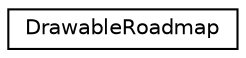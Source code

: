 digraph "Graphical Class Hierarchy"
{
 // LATEX_PDF_SIZE
  edge [fontname="Helvetica",fontsize="10",labelfontname="Helvetica",labelfontsize="10"];
  node [fontname="Helvetica",fontsize="10",shape=record];
  rankdir="LR";
  Node0 [label="DrawableRoadmap",height=0.2,width=0.4,color="black", fillcolor="white", style="filled",URL="$classDrawableRoadmap.html",tooltip=" "];
}
